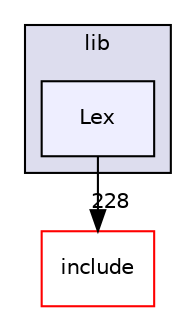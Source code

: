 digraph "lib/Lex" {
  bgcolor=transparent;
  compound=true
  node [ fontsize="10", fontname="Helvetica"];
  edge [ labelfontsize="10", labelfontname="Helvetica"];
  subgraph clusterdir_97aefd0d527b934f1d99a682da8fe6a9 {
    graph [ bgcolor="#ddddee", pencolor="black", label="lib" fontname="Helvetica", fontsize="10", URL="dir_97aefd0d527b934f1d99a682da8fe6a9.html"]
  dir_71c35ebe88882afc95c384265d7dcb34 [shape=box, label="Lex", style="filled", fillcolor="#eeeeff", pencolor="black", URL="dir_71c35ebe88882afc95c384265d7dcb34.html"];
  }
  dir_d44c64559bbebec7f509842c48db8b23 [shape=box label="include" color="red" URL="dir_d44c64559bbebec7f509842c48db8b23.html"];
  dir_71c35ebe88882afc95c384265d7dcb34->dir_d44c64559bbebec7f509842c48db8b23 [headlabel="228", labeldistance=1.5 headhref="dir_000050_000001.html"];
}
